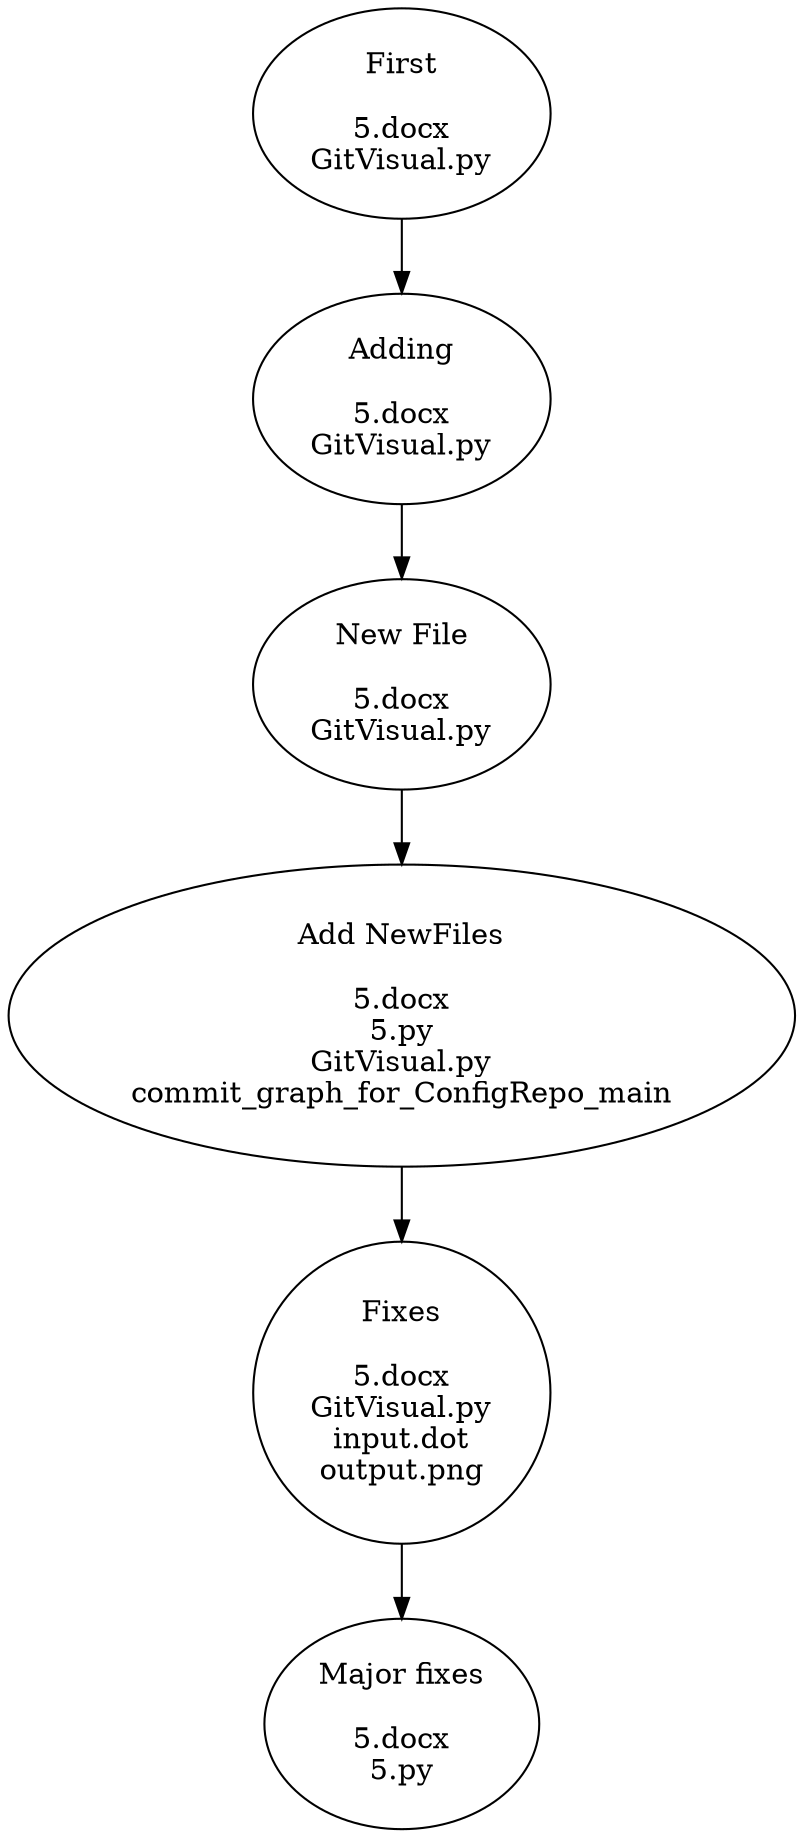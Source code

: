 digraph {
	graph [bb="0,0,327.04,873.67"];
	node [label="\N"];
	"First

5.docx
GitVisual.py"	[height=1.3995,
		pos="163.52,823.29",
		width=1.6843];
	"Adding

5.docx
GitVisual.py"	[height=1.3995,
		pos="163.52,686.53",
		width=1.6843];
	"First

5.docx
GitVisual.py" -> "Adding

5.docx
GitVisual.py"	[pos="e,163.52,737.12 163.52,772.49 163.52,764.64 163.52,756.45 163.52,748.39"];
	"New File

5.docx
GitVisual.py"	[height=1.3995,
		pos="163.52,549.76",
		width=1.6843];
	"Adding

5.docx
GitVisual.py" -> "New File

5.docx
GitVisual.py"	[pos="e,163.52,600.36 163.52,635.73 163.52,627.88 163.52,619.69 163.52,611.63"];
	"Add NewFiles

5.docx
5.py
GitVisual.py
commit_graph_for_ConfigRepo_main"	[height=2.0182,
		pos="163.52,390.73",
		width=4.5422];
	"New File

5.docx
GitVisual.py" -> "Add NewFiles

5.docx
5.py
GitVisual.py
commit_graph_for_ConfigRepo_main"	[pos="e,163.52,463.75 163.52,499.08 163.52,491.44 163.52,483.39 163.52,475.26"];
	"Fixes

5.docx
GitVisual.py
input.dot
output.png"	[height=2.0182,
		pos="163.52,209.42",
		width=1.6843];
	"Add NewFiles

5.docx
5.py
GitVisual.py
commit_graph_for_ConfigRepo_main" -> "Fixes

5.docx
GitVisual.py
input.dot
output.png"	[pos="e,163.52,282.33 163.52,317.83 163.52,309.88 163.52,301.74 163.52,293.67"];
	"Major fixes

5.docx
5.py"	[height=1.3995,
		pos="163.52,50.381",
		width=1.5517];
	"Fixes

5.docx
GitVisual.py
input.dot
output.png" -> "Major fixes

5.docx
5.py"	[pos="e,163.52,101.05 163.52,136.33 163.52,128.32 163.52,120.21 163.52,112.35"];
}
